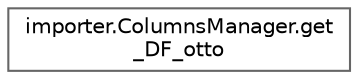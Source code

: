 digraph "Graphical Class Hierarchy"
{
 // LATEX_PDF_SIZE
  bgcolor="transparent";
  edge [fontname=Helvetica,fontsize=10,labelfontname=Helvetica,labelfontsize=10];
  node [fontname=Helvetica,fontsize=10,shape=box,height=0.2,width=0.4];
  rankdir="LR";
  Node0 [id="Node000000",label="importer.ColumnsManager.get\l_DF_otto",height=0.2,width=0.4,color="grey40", fillcolor="white", style="filled",URL="$classimporter_1_1_columns_manager_1_1get___d_f__otto.html",tooltip=" "];
}
